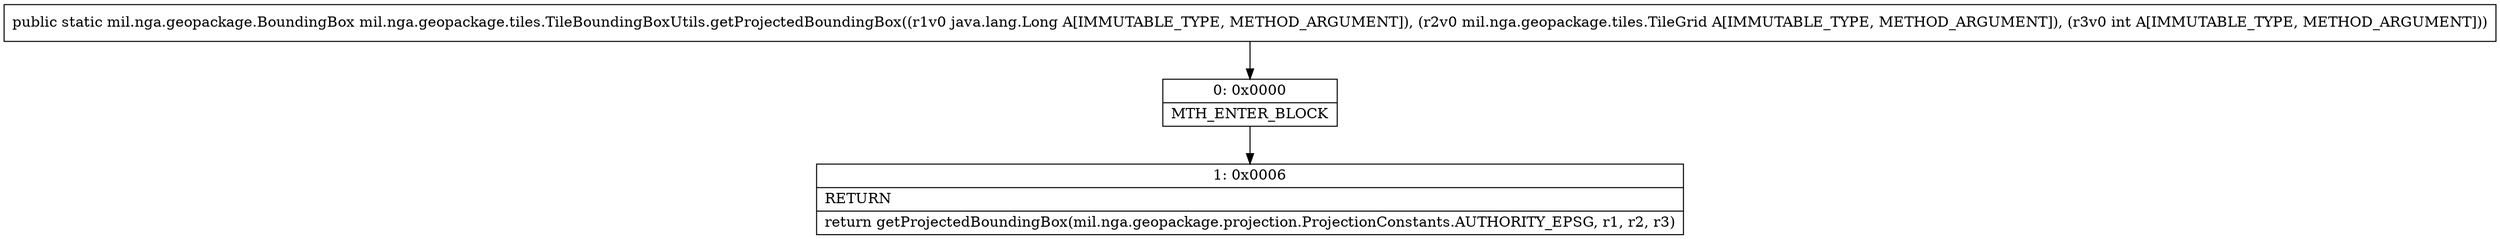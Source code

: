 digraph "CFG formil.nga.geopackage.tiles.TileBoundingBoxUtils.getProjectedBoundingBox(Ljava\/lang\/Long;Lmil\/nga\/geopackage\/tiles\/TileGrid;I)Lmil\/nga\/geopackage\/BoundingBox;" {
Node_0 [shape=record,label="{0\:\ 0x0000|MTH_ENTER_BLOCK\l}"];
Node_1 [shape=record,label="{1\:\ 0x0006|RETURN\l|return getProjectedBoundingBox(mil.nga.geopackage.projection.ProjectionConstants.AUTHORITY_EPSG, r1, r2, r3)\l}"];
MethodNode[shape=record,label="{public static mil.nga.geopackage.BoundingBox mil.nga.geopackage.tiles.TileBoundingBoxUtils.getProjectedBoundingBox((r1v0 java.lang.Long A[IMMUTABLE_TYPE, METHOD_ARGUMENT]), (r2v0 mil.nga.geopackage.tiles.TileGrid A[IMMUTABLE_TYPE, METHOD_ARGUMENT]), (r3v0 int A[IMMUTABLE_TYPE, METHOD_ARGUMENT])) }"];
MethodNode -> Node_0;
Node_0 -> Node_1;
}

